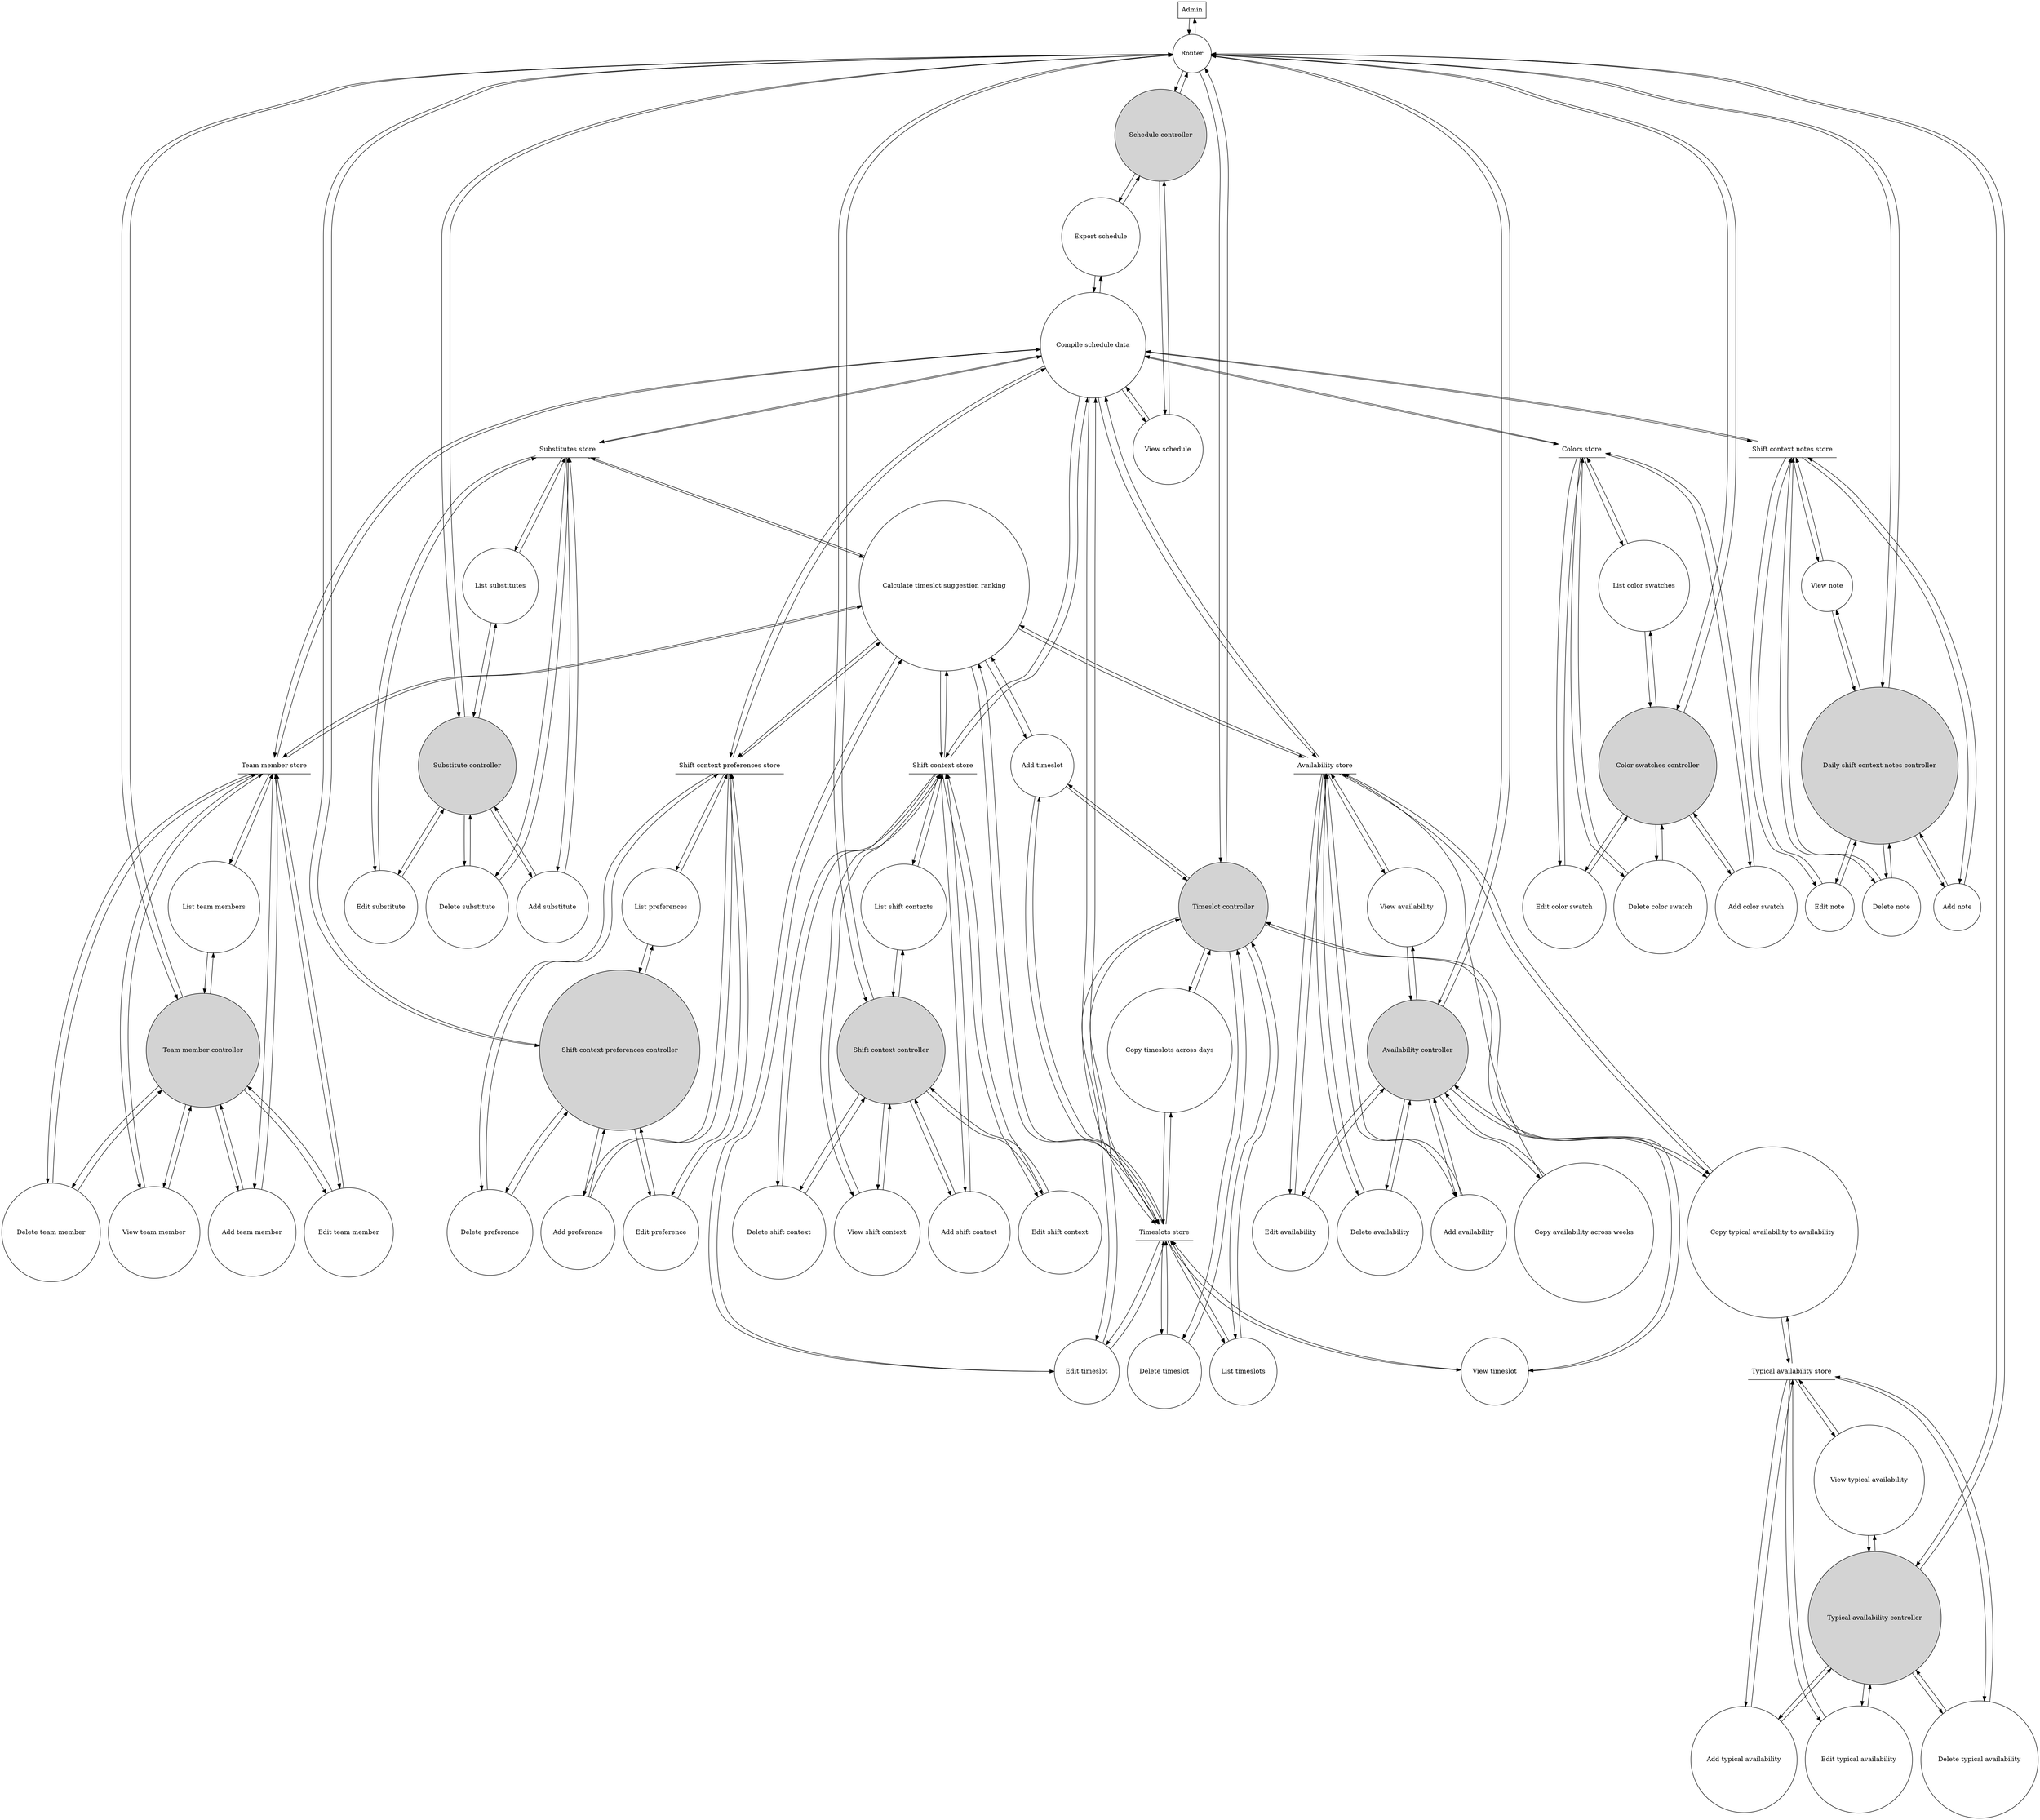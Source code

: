 digraph data_flow_diagram {
    node [ shape = circle ]
    
    Admin [ shape = box ]

    Admin -> Router -> Admin

    subgraph controllers {
        node [ style = filled ]
        
        "Team member controller"
        "Typical availability controller"
        "Availability controller"
        "Shift context controller"
        "Shift context preferences controller"
        "Color swatches controller"
        "Daily shift context notes controller"
        "Timeslot controller"
        "Substitute controller"
        "Schedule controller"
    }

    Router -> {
        "Team member controller"
        "Typical availability controller"
        "Availability controller"
        "Shift context controller"
        "Shift context preferences controller"
        "Color swatches controller"
        "Daily shift context notes controller"
        "Timeslot controller"
        "Substitute controller"
        "Schedule controller"
    } -> Router

    /* Controllers */

    "Team member controller" -> {
        "List team members"
        "View team member"
        "Add team member"
        "Edit team member"
        "Delete team member"
    } -> "Team member controller"

    "Typical availability controller" -> {
        "View typical availability"
        "Add typical availability"
        "Edit typical availability"
        "Delete typical availability"
    } -> "Typical availability controller"

    "Availability controller" -> {
        "View availability"
        "Add availability"
        "Edit availability"
        "Delete availability"
        "Copy typical availability to availability"
        "Copy availability across weeks"
    } -> "Availability controller"

    "Shift context controller" -> {
        "List shift contexts"
        "View shift context"
        "Add shift context"
        "Edit shift context"
        "Delete shift context"
    } -> "Shift context controller"

    "Shift context preferences controller" -> {
        "List preferences"
        "Add preference"
        "Edit preference"
        "Delete preference"
    } -> "Shift context preferences controller"

    "Color swatches controller" -> {
        "List color swatches"
        "Add color swatch"
        "Edit color swatch"
        "Delete color swatch"
    } -> "Color swatches controller"

    "Daily shift context notes controller" -> {
        "View note"
        "Add note"
        "Edit note"
        "Delete note"
    } -> "Daily shift context notes controller"

    "Timeslot controller" -> {
        "List timeslots"
        "View timeslot"
        "Add timeslot"
        "Edit timeslot"
        "Delete timeslot"
        "Copy timeslots across days"
    } -> "Timeslot controller"

    "Substitute controller" -> {
        "List substitutes"
        "Add substitute"
        "Edit substitute"
        "Delete substitute"
    } -> "Substitute controller"

    "Schedule controller" -> {
        "View schedule"
        "Export schedule"
    } -> "Schedule controller"

    /* Data stores */

    subgraph data_stores {
        node [ shape = underline ]
        
        "Team member store"
        "Typical availability store"
        "Availability store"
        "Shift context store"
        "Shift context preferences store"
        "Colors store"
        "Shift context notes store"
        "Timeslots store"
        "Substitutes store"
    }

    "Team member store" -> {
        "List team members"
        "View team member"
        "Add team member"
        "Edit team member"
        "Delete team member"
    } -> "Team member store"
    
    "Typical availability store" -> {
        "View typical availability"
        "Add typical availability"
        "Edit typical availability"
        "Delete typical availability"
    } -> "Typical availability store"
    
    "Availability store" -> {
        "View availability"
        "Add availability"
        "Edit availability"
        "Delete availability"
    } -> "Availability store"
    
    "Copy typical availability to availability" -> {
        "Typical availability store"
        "Availability store"
    } -> "Copy typical availability to availability"
    
    "Copy availability across weeks" -> "Availability store"
    
    "Shift context store" -> {
        "List shift contexts"
        "View shift context"
        "Add shift context"
        "Edit shift context"
        "Delete shift context"
    } -> "Shift context store"
    
    "Shift context preferences store" -> {
        "List preferences"
        "Add preference"
        "Edit preference"
        "Delete preference"
    } -> "Shift context preferences store"
    
    "Colors store" -> {
        "List color swatches"
        "Add color swatch"
        "Edit color swatch"
        "Delete color swatch"
    } -> "Colors store"
    
    "Shift context notes store" -> {
        "View note"
        "Add note"
        "Edit note"
        "Delete note"
    } -> "Shift context notes store"
    
    "Timeslots store" -> {
        "List timeslots"
        "View timeslot"
        "Add timeslot"
        "Edit timeslot"
        "Delete timeslot"
        "Copy timeslots across days"
    } -> "Timeslots store"
    
    "Substitutes store" -> {
        "List substitutes"
        "Add substitute"
        "Edit substitute"
        "Delete substitute"
    } -> "Substitutes store"
    
    /* Logic */
    
    "Compile schedule data" -> {
        "View schedule"
        "Export schedule"
        "Colors store"
        "Team member store"
        "Availability store"
        "Shift context store"
        "Shift context notes store"
        "Shift context preferences store"
        "Timeslots store"
        "Substitutes store"
    } -> "Compile schedule data"
    
    "Calculate timeslot suggestion ranking" -> {
        "Add timeslot"
        "Edit timeslot"
        "Team member store"
        "Availability store"
        "Shift context store"
        "Shift context preferences store"
        "Timeslots store"
        "Substitutes store"
    } -> "Calculate timeslot suggestion ranking"
}
